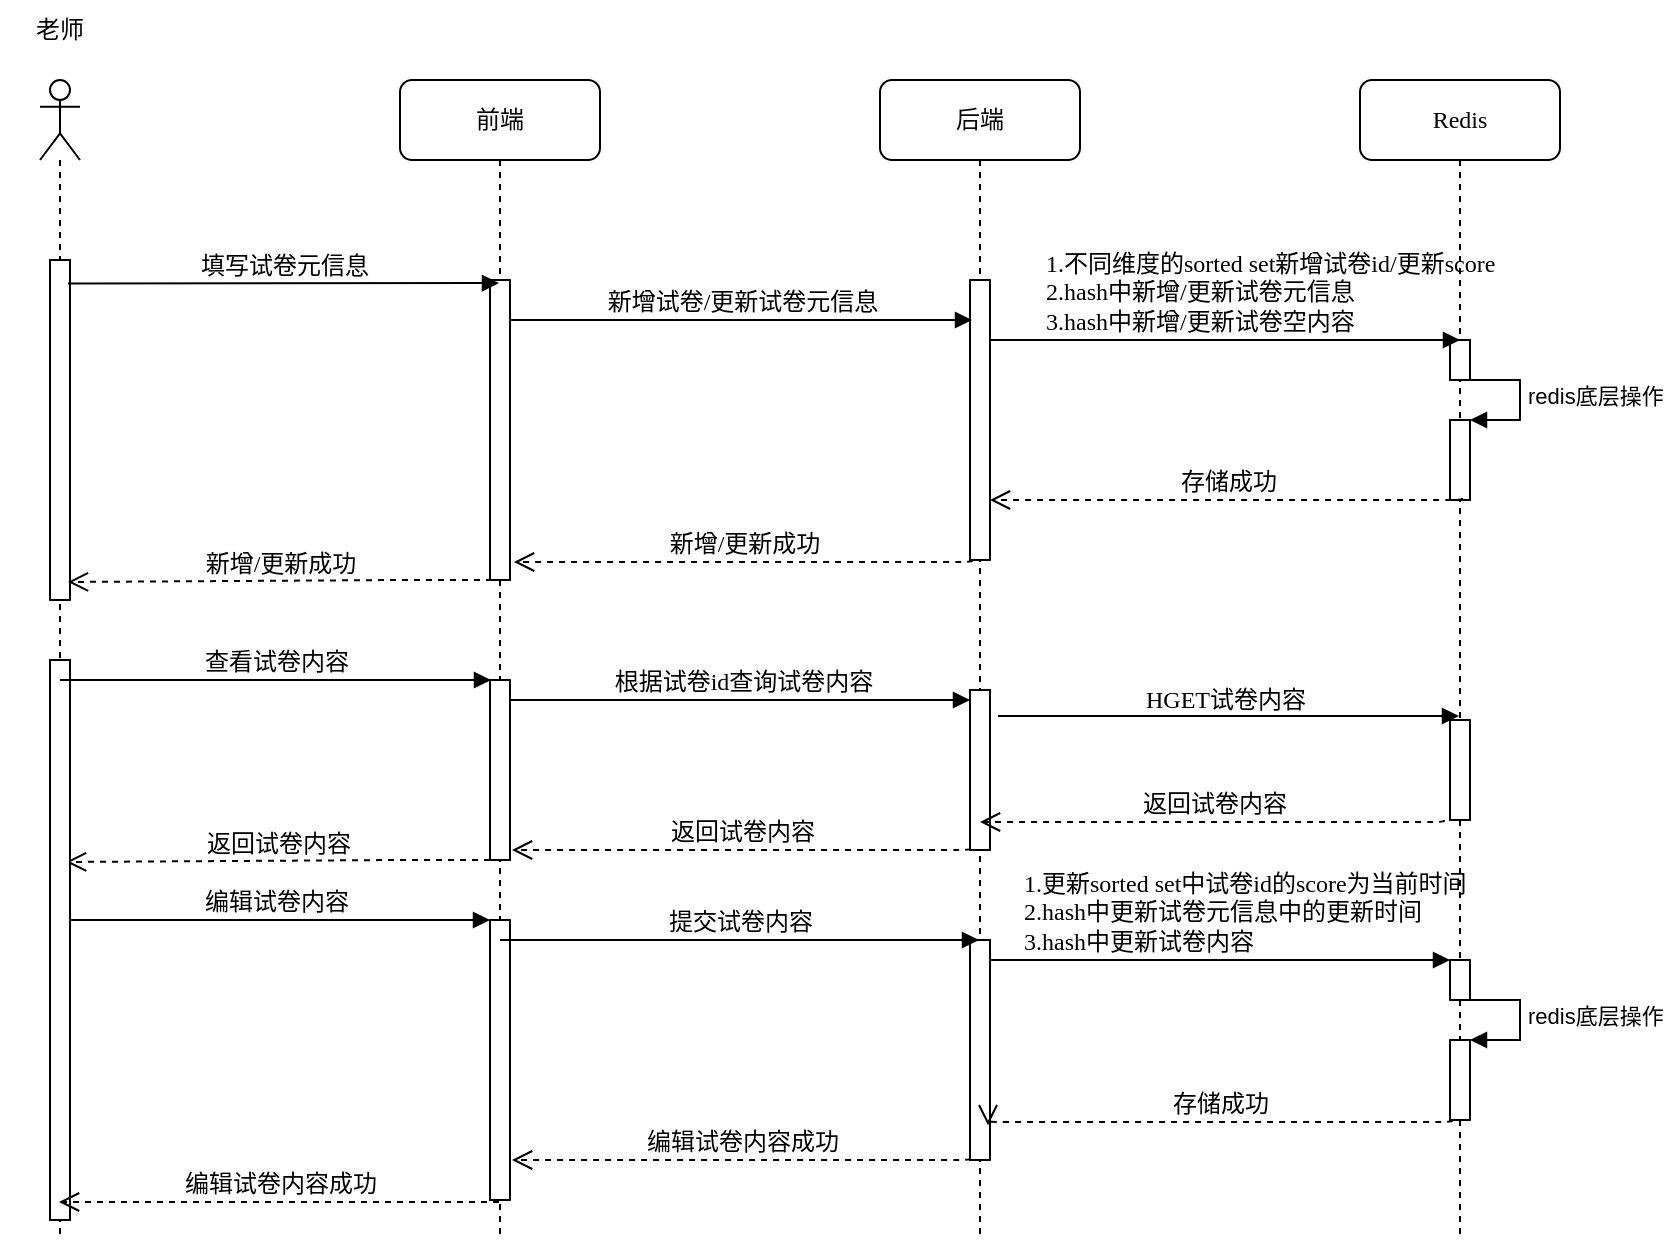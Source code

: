 <mxfile version="17.4.6" type="github">
  <diagram name="Page-1" id="13e1069c-82ec-6db2-03f1-153e76fe0fe0">
    <mxGraphModel dx="1426" dy="712" grid="1" gridSize="10" guides="1" tooltips="1" connect="1" arrows="1" fold="1" page="1" pageScale="1" pageWidth="1100" pageHeight="850" background="none" math="0" shadow="0">
      <root>
        <mxCell id="0" />
        <mxCell id="1" parent="0" />
        <mxCell id="7baba1c4bc27f4b0-2" value="后端" style="shape=umlLifeline;perimeter=lifelinePerimeter;whiteSpace=wrap;html=1;container=1;collapsible=0;recursiveResize=0;outlineConnect=0;rounded=1;shadow=0;comic=0;labelBackgroundColor=none;strokeWidth=1;fontFamily=Verdana;fontSize=12;align=center;" parent="1" vertex="1">
          <mxGeometry x="500" y="80" width="100" height="580" as="geometry" />
        </mxCell>
        <mxCell id="7baba1c4bc27f4b0-10" value="" style="html=1;points=[];perimeter=orthogonalPerimeter;rounded=0;shadow=0;comic=0;labelBackgroundColor=none;strokeWidth=1;fontFamily=Verdana;fontSize=12;align=center;" parent="7baba1c4bc27f4b0-2" vertex="1">
          <mxGeometry x="45" y="100" width="10" height="140" as="geometry" />
        </mxCell>
        <mxCell id="Oz3b0MvVI2F1H4eGhW3b-20" value="" style="html=1;points=[];perimeter=orthogonalPerimeter;rounded=0;shadow=0;comic=0;labelBackgroundColor=none;strokeWidth=1;fontFamily=Verdana;fontSize=12;align=center;" vertex="1" parent="7baba1c4bc27f4b0-2">
          <mxGeometry x="45" y="430" width="10" height="110" as="geometry" />
        </mxCell>
        <mxCell id="Oz3b0MvVI2F1H4eGhW3b-28" value="编辑试卷内容成功" style="html=1;verticalAlign=bottom;endArrow=open;dashed=1;endSize=8;labelBackgroundColor=none;fontFamily=Verdana;fontSize=12;edgeStyle=elbowEdgeStyle;elbow=vertical;exitX=0.6;exitY=0.975;exitDx=0;exitDy=0;exitPerimeter=0;entryX=1.2;entryY=0.94;entryDx=0;entryDy=0;entryPerimeter=0;" edge="1" parent="7baba1c4bc27f4b0-2">
          <mxGeometry relative="1" as="geometry">
            <mxPoint x="-184" y="540" as="targetPoint" />
            <Array as="points">
              <mxPoint x="-1" y="540" />
            </Array>
            <mxPoint x="45" y="539" as="sourcePoint" />
          </mxGeometry>
        </mxCell>
        <mxCell id="Oz3b0MvVI2F1H4eGhW3b-33" value="" style="html=1;points=[];perimeter=orthogonalPerimeter;" vertex="1" parent="7baba1c4bc27f4b0-2">
          <mxGeometry x="45" y="305" width="10" height="80" as="geometry" />
        </mxCell>
        <mxCell id="Oz3b0MvVI2F1H4eGhW3b-35" value="&amp;nbsp;根据试卷id查询试卷内容" style="html=1;verticalAlign=bottom;endArrow=block;entryX=0.1;entryY=0.143;labelBackgroundColor=none;fontFamily=Verdana;fontSize=12;edgeStyle=elbowEdgeStyle;elbow=vertical;entryDx=0;entryDy=0;entryPerimeter=0;" edge="1" parent="7baba1c4bc27f4b0-2">
          <mxGeometry relative="1" as="geometry">
            <mxPoint x="-186" y="310" as="sourcePoint" />
            <mxPoint x="45" y="310.02" as="targetPoint" />
          </mxGeometry>
        </mxCell>
        <mxCell id="Oz3b0MvVI2F1H4eGhW3b-40" value="返回试卷内容" style="html=1;verticalAlign=bottom;endArrow=open;dashed=1;endSize=8;labelBackgroundColor=none;fontFamily=Verdana;fontSize=12;edgeStyle=elbowEdgeStyle;elbow=vertical;exitX=0.6;exitY=0.975;exitDx=0;exitDy=0;exitPerimeter=0;entryX=1.2;entryY=0.94;entryDx=0;entryDy=0;entryPerimeter=0;" edge="1" parent="7baba1c4bc27f4b0-2">
          <mxGeometry relative="1" as="geometry">
            <mxPoint x="-184" y="385" as="targetPoint" />
            <Array as="points">
              <mxPoint x="-1" y="385" />
            </Array>
            <mxPoint x="45" y="384" as="sourcePoint" />
          </mxGeometry>
        </mxCell>
        <mxCell id="7baba1c4bc27f4b0-3" value="Redis" style="shape=umlLifeline;perimeter=lifelinePerimeter;whiteSpace=wrap;html=1;container=1;collapsible=0;recursiveResize=0;outlineConnect=0;rounded=1;shadow=0;comic=0;labelBackgroundColor=none;strokeWidth=1;fontFamily=Verdana;fontSize=12;align=center;" parent="1" vertex="1">
          <mxGeometry x="740" y="80" width="100" height="580" as="geometry" />
        </mxCell>
        <mxCell id="7baba1c4bc27f4b0-13" value="" style="html=1;points=[];perimeter=orthogonalPerimeter;rounded=0;shadow=0;comic=0;labelBackgroundColor=none;strokeWidth=1;fontFamily=Verdana;fontSize=12;align=center;" parent="7baba1c4bc27f4b0-3" vertex="1">
          <mxGeometry x="45" y="130" width="10" height="20" as="geometry" />
        </mxCell>
        <mxCell id="Oz3b0MvVI2F1H4eGhW3b-9" value="" style="html=1;points=[];perimeter=orthogonalPerimeter;" vertex="1" parent="7baba1c4bc27f4b0-3">
          <mxGeometry x="45" y="170" width="10" height="40" as="geometry" />
        </mxCell>
        <mxCell id="Oz3b0MvVI2F1H4eGhW3b-10" value="redis底层操作" style="edgeStyle=orthogonalEdgeStyle;html=1;align=left;spacingLeft=2;endArrow=block;rounded=0;entryX=1;entryY=0;" edge="1" target="Oz3b0MvVI2F1H4eGhW3b-9" parent="7baba1c4bc27f4b0-3">
          <mxGeometry relative="1" as="geometry">
            <mxPoint x="50" y="150" as="sourcePoint" />
            <Array as="points">
              <mxPoint x="80" y="150" />
            </Array>
          </mxGeometry>
        </mxCell>
        <mxCell id="Oz3b0MvVI2F1H4eGhW3b-23" value="" style="html=1;points=[];perimeter=orthogonalPerimeter;rounded=0;shadow=0;comic=0;labelBackgroundColor=none;strokeWidth=1;fontFamily=Verdana;fontSize=12;align=center;" vertex="1" parent="7baba1c4bc27f4b0-3">
          <mxGeometry x="45" y="440" width="10" height="20" as="geometry" />
        </mxCell>
        <mxCell id="Oz3b0MvVI2F1H4eGhW3b-24" value="&lt;span&gt;1.更新sorted set中试卷id的score为当前时间&lt;/span&gt;&lt;br&gt;&lt;span&gt;2.hash中更新试卷元信息中的更新时间&lt;/span&gt;&lt;br&gt;&lt;span&gt;3.hash中更新试卷内容&lt;/span&gt;" style="html=1;verticalAlign=bottom;endArrow=block;labelBackgroundColor=none;fontFamily=Verdana;fontSize=12;edgeStyle=elbowEdgeStyle;elbow=vertical;exitX=1;exitY=0.067;exitDx=0;exitDy=0;exitPerimeter=0;align=left;" edge="1" parent="7baba1c4bc27f4b0-3">
          <mxGeometry x="-0.865" relative="1" as="geometry">
            <mxPoint x="-185.5" y="440.05" as="sourcePoint" />
            <mxPoint x="45" y="440.27" as="targetPoint" />
            <mxPoint as="offset" />
          </mxGeometry>
        </mxCell>
        <mxCell id="Oz3b0MvVI2F1H4eGhW3b-25" value="" style="html=1;points=[];perimeter=orthogonalPerimeter;" vertex="1" parent="7baba1c4bc27f4b0-3">
          <mxGeometry x="45" y="480" width="10" height="40" as="geometry" />
        </mxCell>
        <mxCell id="Oz3b0MvVI2F1H4eGhW3b-26" value="redis底层操作" style="edgeStyle=orthogonalEdgeStyle;html=1;align=left;spacingLeft=2;endArrow=block;rounded=0;entryX=1;entryY=0;" edge="1" parent="7baba1c4bc27f4b0-3" target="Oz3b0MvVI2F1H4eGhW3b-25">
          <mxGeometry relative="1" as="geometry">
            <mxPoint x="50" y="460" as="sourcePoint" />
            <Array as="points">
              <mxPoint x="80" y="460" />
            </Array>
          </mxGeometry>
        </mxCell>
        <mxCell id="Oz3b0MvVI2F1H4eGhW3b-36" value="" style="html=1;points=[];perimeter=orthogonalPerimeter;" vertex="1" parent="7baba1c4bc27f4b0-3">
          <mxGeometry x="45" y="320" width="10" height="50" as="geometry" />
        </mxCell>
        <mxCell id="7baba1c4bc27f4b0-8" value="前端" style="shape=umlLifeline;perimeter=lifelinePerimeter;whiteSpace=wrap;html=1;container=1;collapsible=0;recursiveResize=0;outlineConnect=0;rounded=1;shadow=0;comic=0;labelBackgroundColor=none;strokeWidth=1;fontFamily=Verdana;fontSize=12;align=center;" parent="1" vertex="1">
          <mxGeometry x="260" y="80" width="100" height="580" as="geometry" />
        </mxCell>
        <mxCell id="7baba1c4bc27f4b0-9" value="" style="html=1;points=[];perimeter=orthogonalPerimeter;rounded=0;shadow=0;comic=0;labelBackgroundColor=none;strokeWidth=1;fontFamily=Verdana;fontSize=12;align=center;" parent="7baba1c4bc27f4b0-8" vertex="1">
          <mxGeometry x="45" y="100" width="10" height="150" as="geometry" />
        </mxCell>
        <mxCell id="Oz3b0MvVI2F1H4eGhW3b-17" value="" style="html=1;points=[];perimeter=orthogonalPerimeter;rounded=0;shadow=0;comic=0;labelBackgroundColor=none;strokeWidth=1;fontFamily=Verdana;fontSize=12;align=center;" vertex="1" parent="7baba1c4bc27f4b0-8">
          <mxGeometry x="45" y="420" width="10" height="140" as="geometry" />
        </mxCell>
        <mxCell id="Oz3b0MvVI2F1H4eGhW3b-30" value="" style="html=1;points=[];perimeter=orthogonalPerimeter;" vertex="1" parent="7baba1c4bc27f4b0-8">
          <mxGeometry x="45" y="300" width="10" height="90" as="geometry" />
        </mxCell>
        <mxCell id="Oz3b0MvVI2F1H4eGhW3b-42" value="返回试卷内容" style="html=1;verticalAlign=bottom;endArrow=open;dashed=1;endSize=8;labelBackgroundColor=none;fontFamily=Verdana;fontSize=12;edgeStyle=elbowEdgeStyle;elbow=horizontal;exitX=0.6;exitY=0.975;exitDx=0;exitDy=0;exitPerimeter=0;entryX=0.9;entryY=0.947;entryDx=0;entryDy=0;entryPerimeter=0;" edge="1" parent="7baba1c4bc27f4b0-8">
          <mxGeometry relative="1" as="geometry">
            <mxPoint x="-167" y="390.99" as="targetPoint" />
            <Array as="points">
              <mxPoint x="-1" y="391" />
            </Array>
            <mxPoint x="45" y="390" as="sourcePoint" />
          </mxGeometry>
        </mxCell>
        <mxCell id="Oz3b0MvVI2F1H4eGhW3b-19" value="编辑试卷内容" style="html=1;verticalAlign=bottom;endArrow=block;labelBackgroundColor=none;fontFamily=Verdana;fontSize=12;edgeStyle=elbowEdgeStyle;elbow=vertical;exitX=0.9;exitY=0.069;exitDx=0;exitDy=0;exitPerimeter=0;" edge="1" parent="7baba1c4bc27f4b0-8">
          <mxGeometry relative="1" as="geometry">
            <mxPoint x="-170.5" y="420" as="sourcePoint" />
            <mxPoint x="45" y="420.27" as="targetPoint" />
          </mxGeometry>
        </mxCell>
        <mxCell id="7baba1c4bc27f4b0-11" value="新增试卷/更新试卷元信息" style="html=1;verticalAlign=bottom;endArrow=block;entryX=0.1;entryY=0.143;labelBackgroundColor=none;fontFamily=Verdana;fontSize=12;edgeStyle=elbowEdgeStyle;elbow=vertical;entryDx=0;entryDy=0;entryPerimeter=0;" parent="1" source="7baba1c4bc27f4b0-9" target="7baba1c4bc27f4b0-10" edge="1">
          <mxGeometry relative="1" as="geometry">
            <mxPoint x="360" y="190" as="sourcePoint" />
          </mxGeometry>
        </mxCell>
        <mxCell id="7baba1c4bc27f4b0-14" value="1.不同维度的sorted set新增试卷id/更新score&lt;br&gt;2.hash中新增/更新试卷元信息&lt;br&gt;3.hash中新增/更新试卷空内容" style="html=1;verticalAlign=bottom;endArrow=block;labelBackgroundColor=none;fontFamily=Verdana;fontSize=12;edgeStyle=elbowEdgeStyle;elbow=vertical;entryX=0.5;entryY=0;entryDx=0;entryDy=0;entryPerimeter=0;align=left;" parent="1" source="7baba1c4bc27f4b0-10" target="7baba1c4bc27f4b0-13" edge="1">
          <mxGeometry x="-0.783" relative="1" as="geometry">
            <mxPoint x="510" y="200" as="sourcePoint" />
            <mxPoint x="580" y="210" as="targetPoint" />
            <mxPoint as="offset" />
          </mxGeometry>
        </mxCell>
        <mxCell id="Oz3b0MvVI2F1H4eGhW3b-2" value="" style="shape=umlLifeline;participant=umlActor;perimeter=lifelinePerimeter;whiteSpace=wrap;html=1;container=1;collapsible=0;recursiveResize=0;verticalAlign=top;spacingTop=36;outlineConnect=0;" vertex="1" parent="1">
          <mxGeometry x="80" y="80" width="20" height="580" as="geometry" />
        </mxCell>
        <mxCell id="Oz3b0MvVI2F1H4eGhW3b-6" value="" style="html=1;points=[];perimeter=orthogonalPerimeter;" vertex="1" parent="Oz3b0MvVI2F1H4eGhW3b-2">
          <mxGeometry x="5" y="90" width="10" height="170" as="geometry" />
        </mxCell>
        <mxCell id="Oz3b0MvVI2F1H4eGhW3b-15" value="" style="html=1;points=[];perimeter=orthogonalPerimeter;" vertex="1" parent="Oz3b0MvVI2F1H4eGhW3b-2">
          <mxGeometry x="5" y="290" width="10" height="280" as="geometry" />
        </mxCell>
        <mxCell id="Oz3b0MvVI2F1H4eGhW3b-3" value="老师" style="text;html=1;strokeColor=none;fillColor=none;align=center;verticalAlign=middle;whiteSpace=wrap;rounded=0;" vertex="1" parent="1">
          <mxGeometry x="60" y="40" width="60" height="30" as="geometry" />
        </mxCell>
        <mxCell id="Oz3b0MvVI2F1H4eGhW3b-5" value="填写试卷元信息" style="html=1;verticalAlign=bottom;endArrow=block;labelBackgroundColor=none;fontFamily=Verdana;fontSize=12;edgeStyle=elbowEdgeStyle;elbow=vertical;exitX=0.9;exitY=0.069;exitDx=0;exitDy=0;exitPerimeter=0;" edge="1" parent="1" source="Oz3b0MvVI2F1H4eGhW3b-6" target="7baba1c4bc27f4b0-8">
          <mxGeometry relative="1" as="geometry">
            <mxPoint x="170" y="180" as="sourcePoint" />
            <mxPoint x="290" y="180" as="targetPoint" />
          </mxGeometry>
        </mxCell>
        <mxCell id="Oz3b0MvVI2F1H4eGhW3b-11" value="存储成功" style="html=1;verticalAlign=bottom;endArrow=open;dashed=1;endSize=8;labelBackgroundColor=none;fontFamily=Verdana;fontSize=12;edgeStyle=elbowEdgeStyle;elbow=vertical;exitX=0.6;exitY=0.975;exitDx=0;exitDy=0;exitPerimeter=0;" edge="1" parent="1" source="Oz3b0MvVI2F1H4eGhW3b-9" target="7baba1c4bc27f4b0-10">
          <mxGeometry relative="1" as="geometry">
            <mxPoint x="560" y="290" as="targetPoint" />
            <Array as="points">
              <mxPoint x="745" y="290" />
            </Array>
            <mxPoint x="785" y="290" as="sourcePoint" />
          </mxGeometry>
        </mxCell>
        <mxCell id="Oz3b0MvVI2F1H4eGhW3b-13" value="新增/更新成功" style="html=1;verticalAlign=bottom;endArrow=open;dashed=1;endSize=8;labelBackgroundColor=none;fontFamily=Verdana;fontSize=12;edgeStyle=elbowEdgeStyle;elbow=vertical;exitX=0.6;exitY=0.975;exitDx=0;exitDy=0;exitPerimeter=0;entryX=1.2;entryY=0.94;entryDx=0;entryDy=0;entryPerimeter=0;" edge="1" parent="1" target="7baba1c4bc27f4b0-9">
          <mxGeometry relative="1" as="geometry">
            <mxPoint x="320" y="321" as="targetPoint" />
            <Array as="points">
              <mxPoint x="500" y="321" />
            </Array>
            <mxPoint x="546" y="320" as="sourcePoint" />
          </mxGeometry>
        </mxCell>
        <mxCell id="Oz3b0MvVI2F1H4eGhW3b-14" value="新增/更新成功" style="html=1;verticalAlign=bottom;endArrow=open;dashed=1;endSize=8;labelBackgroundColor=none;fontFamily=Verdana;fontSize=12;edgeStyle=elbowEdgeStyle;elbow=horizontal;exitX=0.6;exitY=0.975;exitDx=0;exitDy=0;exitPerimeter=0;entryX=0.9;entryY=0.947;entryDx=0;entryDy=0;entryPerimeter=0;" edge="1" parent="1" target="Oz3b0MvVI2F1H4eGhW3b-6">
          <mxGeometry relative="1" as="geometry">
            <mxPoint x="100" y="331" as="targetPoint" />
            <Array as="points">
              <mxPoint x="260" y="331" />
            </Array>
            <mxPoint x="306" y="330" as="sourcePoint" />
          </mxGeometry>
        </mxCell>
        <mxCell id="Oz3b0MvVI2F1H4eGhW3b-21" value="提交试卷内容" style="html=1;verticalAlign=bottom;endArrow=block;labelBackgroundColor=none;fontFamily=Verdana;fontSize=12;edgeStyle=elbowEdgeStyle;elbow=vertical;" edge="1" parent="1" source="7baba1c4bc27f4b0-8" target="7baba1c4bc27f4b0-2">
          <mxGeometry relative="1" as="geometry">
            <mxPoint x="320" y="500" as="sourcePoint" />
            <mxPoint x="530" y="510" as="targetPoint" />
            <Array as="points">
              <mxPoint x="460" y="510" />
              <mxPoint x="390" y="500" />
            </Array>
          </mxGeometry>
        </mxCell>
        <mxCell id="Oz3b0MvVI2F1H4eGhW3b-27" value="存储成功" style="html=1;verticalAlign=bottom;endArrow=open;dashed=1;endSize=8;labelBackgroundColor=none;fontFamily=Verdana;fontSize=12;edgeStyle=elbowEdgeStyle;elbow=vertical;exitX=0.6;exitY=0.975;exitDx=0;exitDy=0;exitPerimeter=0;entryX=0.9;entryY=0.842;entryDx=0;entryDy=0;entryPerimeter=0;" edge="1" parent="1" target="Oz3b0MvVI2F1H4eGhW3b-20">
          <mxGeometry relative="1" as="geometry">
            <mxPoint x="560" y="601" as="targetPoint" />
            <Array as="points">
              <mxPoint x="740" y="601" />
            </Array>
            <mxPoint x="786" y="600" as="sourcePoint" />
          </mxGeometry>
        </mxCell>
        <mxCell id="Oz3b0MvVI2F1H4eGhW3b-29" value="编辑试卷内容成功" style="html=1;verticalAlign=bottom;endArrow=open;dashed=1;endSize=8;labelBackgroundColor=none;fontFamily=Verdana;fontSize=12;edgeStyle=elbowEdgeStyle;elbow=vertical;" edge="1" parent="1">
          <mxGeometry relative="1" as="geometry">
            <mxPoint x="89.5" y="641" as="targetPoint" />
            <Array as="points">
              <mxPoint x="120" y="641" />
              <mxPoint x="300" y="641" />
            </Array>
            <mxPoint x="309.5" y="641" as="sourcePoint" />
          </mxGeometry>
        </mxCell>
        <mxCell id="Oz3b0MvVI2F1H4eGhW3b-31" value="查看试卷内容" style="html=1;verticalAlign=bottom;endArrow=block;labelBackgroundColor=none;fontFamily=Verdana;fontSize=12;edgeStyle=elbowEdgeStyle;elbow=vertical;exitX=0.9;exitY=0.069;exitDx=0;exitDy=0;exitPerimeter=0;" edge="1" parent="1">
          <mxGeometry relative="1" as="geometry">
            <mxPoint x="90" y="380" as="sourcePoint" />
            <mxPoint x="305.5" y="380.27" as="targetPoint" />
          </mxGeometry>
        </mxCell>
        <mxCell id="Oz3b0MvVI2F1H4eGhW3b-37" value="HGET试卷内容" style="html=1;verticalAlign=bottom;endArrow=block;labelBackgroundColor=none;fontFamily=Verdana;fontSize=12;edgeStyle=elbowEdgeStyle;elbow=vertical;align=left;exitX=1.4;exitY=0.163;exitDx=0;exitDy=0;exitPerimeter=0;" edge="1" parent="1" source="Oz3b0MvVI2F1H4eGhW3b-33" target="7baba1c4bc27f4b0-3">
          <mxGeometry x="-0.369" y="-1" relative="1" as="geometry">
            <mxPoint x="560" y="400" as="sourcePoint" />
            <mxPoint x="770" y="400" as="targetPoint" />
            <mxPoint as="offset" />
          </mxGeometry>
        </mxCell>
        <mxCell id="Oz3b0MvVI2F1H4eGhW3b-39" value="返回试卷内容" style="html=1;verticalAlign=bottom;endArrow=open;dashed=1;endSize=8;labelBackgroundColor=none;fontFamily=Verdana;fontSize=12;edgeStyle=elbowEdgeStyle;elbow=vertical;exitX=0.6;exitY=0.975;exitDx=0;exitDy=0;exitPerimeter=0;entryX=0.9;entryY=0.842;entryDx=0;entryDy=0;entryPerimeter=0;" edge="1" parent="1">
          <mxGeometry relative="1" as="geometry">
            <mxPoint x="550" y="451.04" as="targetPoint" />
            <Array as="points">
              <mxPoint x="736" y="451" />
            </Array>
            <mxPoint x="782" y="450" as="sourcePoint" />
          </mxGeometry>
        </mxCell>
      </root>
    </mxGraphModel>
  </diagram>
</mxfile>
